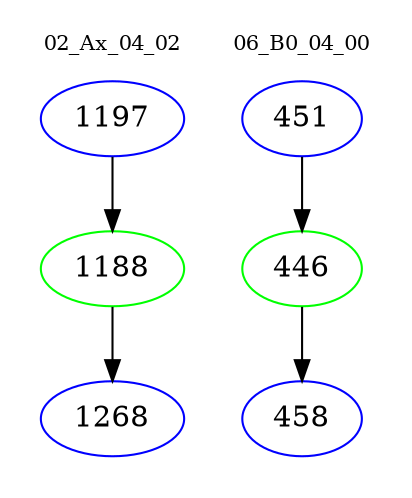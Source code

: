 digraph{
subgraph cluster_0 {
color = white
label = "02_Ax_04_02";
fontsize=10;
T0_1197 [label="1197", color="blue"]
T0_1197 -> T0_1188 [color="black"]
T0_1188 [label="1188", color="green"]
T0_1188 -> T0_1268 [color="black"]
T0_1268 [label="1268", color="blue"]
}
subgraph cluster_1 {
color = white
label = "06_B0_04_00";
fontsize=10;
T1_451 [label="451", color="blue"]
T1_451 -> T1_446 [color="black"]
T1_446 [label="446", color="green"]
T1_446 -> T1_458 [color="black"]
T1_458 [label="458", color="blue"]
}
}
